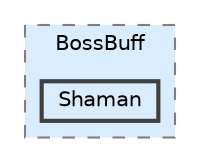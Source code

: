 digraph "Q:/IdleWave/Projet/Assets/Scripts/RogueGenesia/Survival/Buff/BossBuff/Shaman"
{
 // LATEX_PDF_SIZE
  bgcolor="transparent";
  edge [fontname=Helvetica,fontsize=10,labelfontname=Helvetica,labelfontsize=10];
  node [fontname=Helvetica,fontsize=10,shape=box,height=0.2,width=0.4];
  compound=true
  subgraph clusterdir_aa640e35ea870c01b882cd36cf84f810 {
    graph [ bgcolor="#daedff", pencolor="grey50", label="BossBuff", fontname=Helvetica,fontsize=10 style="filled,dashed", URL="dir_aa640e35ea870c01b882cd36cf84f810.html",tooltip=""]
  dir_d2a60e2939dd70d5ed20334544315a4b [label="Shaman", fillcolor="#daedff", color="grey25", style="filled,bold", URL="dir_d2a60e2939dd70d5ed20334544315a4b.html",tooltip=""];
  }
}
